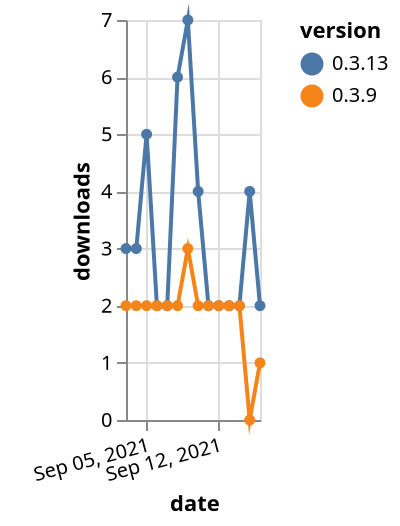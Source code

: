{"$schema": "https://vega.github.io/schema/vega-lite/v5.json", "description": "A simple bar chart with embedded data.", "data": {"values": [{"date": "2021-09-03", "total": 3042, "delta": 3, "version": "0.3.13"}, {"date": "2021-09-04", "total": 3045, "delta": 3, "version": "0.3.13"}, {"date": "2021-09-05", "total": 3050, "delta": 5, "version": "0.3.13"}, {"date": "2021-09-06", "total": 3052, "delta": 2, "version": "0.3.13"}, {"date": "2021-09-07", "total": 3054, "delta": 2, "version": "0.3.13"}, {"date": "2021-09-08", "total": 3060, "delta": 6, "version": "0.3.13"}, {"date": "2021-09-09", "total": 3067, "delta": 7, "version": "0.3.13"}, {"date": "2021-09-10", "total": 3071, "delta": 4, "version": "0.3.13"}, {"date": "2021-09-11", "total": 3073, "delta": 2, "version": "0.3.13"}, {"date": "2021-09-12", "total": 3075, "delta": 2, "version": "0.3.13"}, {"date": "2021-09-13", "total": 3077, "delta": 2, "version": "0.3.13"}, {"date": "2021-09-14", "total": 3079, "delta": 2, "version": "0.3.13"}, {"date": "2021-09-15", "total": 3083, "delta": 4, "version": "0.3.13"}, {"date": "2021-09-16", "total": 3085, "delta": 2, "version": "0.3.13"}, {"date": "2021-09-03", "total": 2817, "delta": 2, "version": "0.3.9"}, {"date": "2021-09-04", "total": 2819, "delta": 2, "version": "0.3.9"}, {"date": "2021-09-05", "total": 2821, "delta": 2, "version": "0.3.9"}, {"date": "2021-09-06", "total": 2823, "delta": 2, "version": "0.3.9"}, {"date": "2021-09-07", "total": 2825, "delta": 2, "version": "0.3.9"}, {"date": "2021-09-08", "total": 2827, "delta": 2, "version": "0.3.9"}, {"date": "2021-09-09", "total": 2830, "delta": 3, "version": "0.3.9"}, {"date": "2021-09-10", "total": 2832, "delta": 2, "version": "0.3.9"}, {"date": "2021-09-11", "total": 2834, "delta": 2, "version": "0.3.9"}, {"date": "2021-09-12", "total": 2836, "delta": 2, "version": "0.3.9"}, {"date": "2021-09-13", "total": 2838, "delta": 2, "version": "0.3.9"}, {"date": "2021-09-14", "total": 2840, "delta": 2, "version": "0.3.9"}, {"date": "2021-09-15", "total": 2840, "delta": 0, "version": "0.3.9"}, {"date": "2021-09-16", "total": 2841, "delta": 1, "version": "0.3.9"}]}, "width": "container", "mark": {"type": "line", "point": {"filled": true}}, "encoding": {"x": {"field": "date", "type": "temporal", "timeUnit": "yearmonthdate", "title": "date", "axis": {"labelAngle": -15}}, "y": {"field": "delta", "type": "quantitative", "title": "downloads"}, "color": {"field": "version", "type": "nominal"}, "tooltip": {"field": "delta"}}}